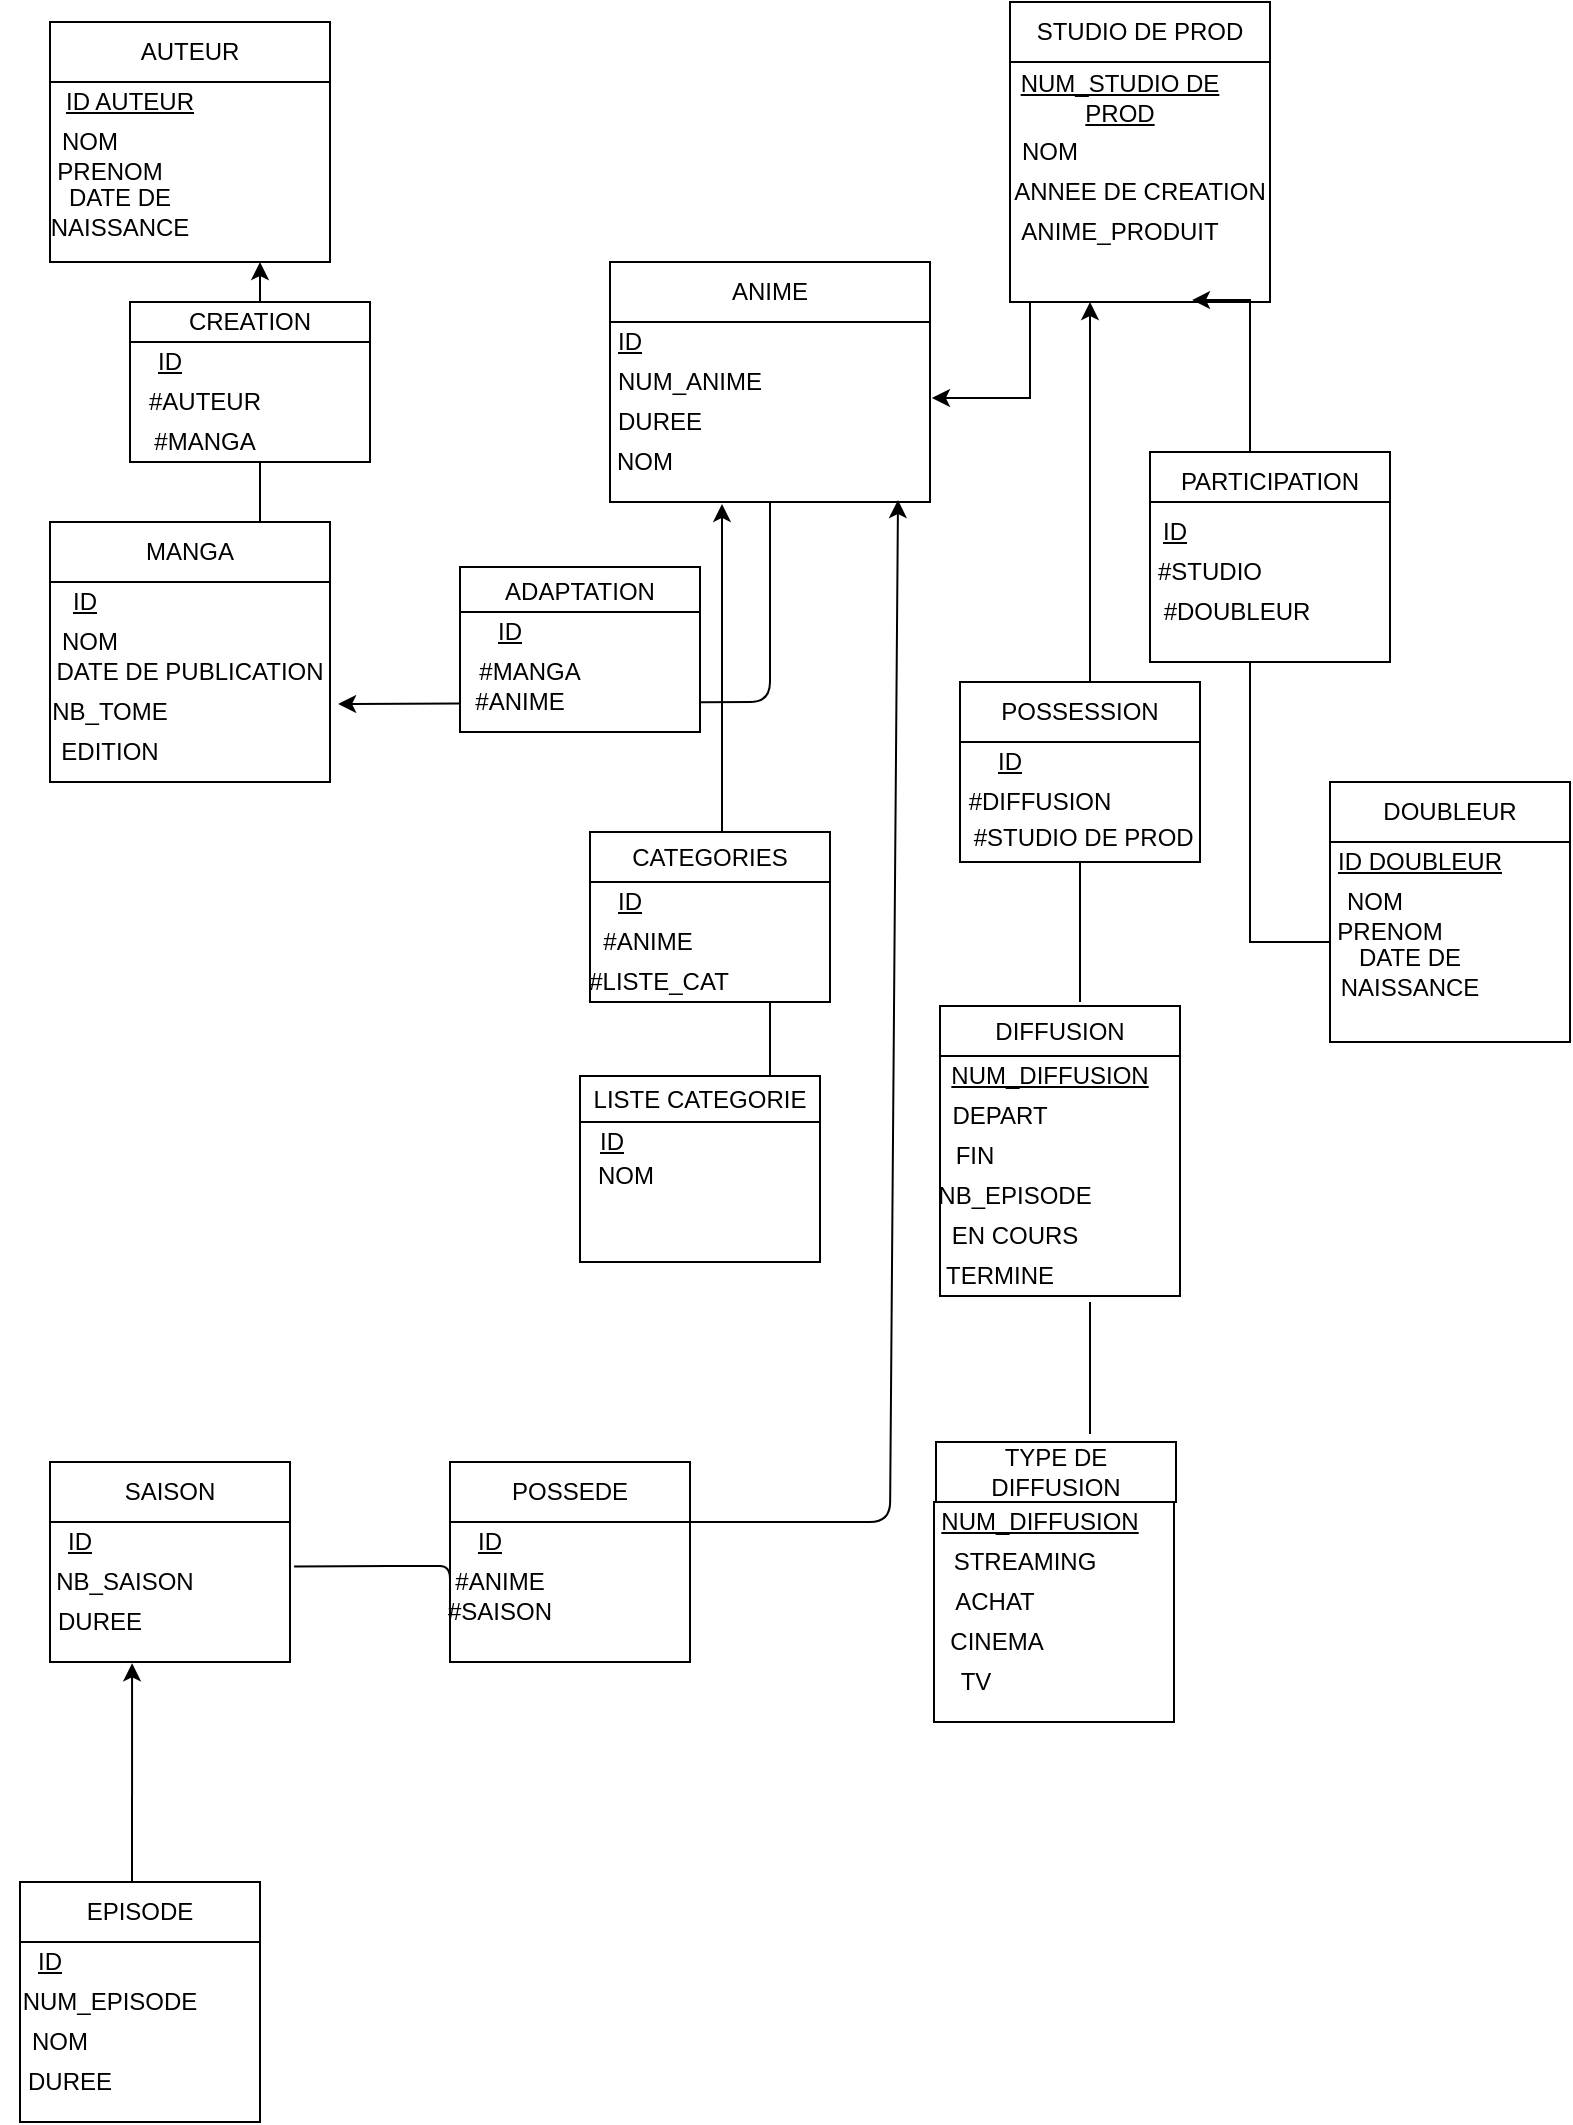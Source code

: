 <mxfile version="12.4.0" type="device" pages="1"><diagram id="7g2XFi9El6uPTJ16NFp4" name="Page-1"><mxGraphModel dx="1342" dy="815" grid="1" gridSize="10" guides="1" tooltips="1" connect="1" arrows="1" fold="1" page="1" pageScale="1" pageWidth="827" pageHeight="1169" math="0" shadow="0"><root><mxCell id="0"/><mxCell id="1" parent="0"/><mxCell id="W3dXEFlGzsVkWzbNIJKQ-1" value="AUTEUR" style="rounded=0;whiteSpace=wrap;html=1;" parent="1" vertex="1"><mxGeometry x="40" y="20" width="140" height="30" as="geometry"/></mxCell><mxCell id="W3dXEFlGzsVkWzbNIJKQ-2" value="" style="rounded=0;whiteSpace=wrap;html=1;" parent="1" vertex="1"><mxGeometry x="40" y="50" width="140" height="90" as="geometry"/></mxCell><mxCell id="W3dXEFlGzsVkWzbNIJKQ-3" value="&lt;u&gt;ID AUTEUR&lt;/u&gt;" style="text;html=1;strokeColor=none;fillColor=none;align=center;verticalAlign=middle;whiteSpace=wrap;rounded=0;" parent="1" vertex="1"><mxGeometry x="30" y="50" width="100" height="20" as="geometry"/></mxCell><mxCell id="W3dXEFlGzsVkWzbNIJKQ-4" value="NOM" style="text;html=1;strokeColor=none;fillColor=none;align=center;verticalAlign=middle;whiteSpace=wrap;rounded=0;" parent="1" vertex="1"><mxGeometry x="20" y="70" width="80" height="20" as="geometry"/></mxCell><mxCell id="W3dXEFlGzsVkWzbNIJKQ-5" value="PRENOM" style="text;html=1;strokeColor=none;fillColor=none;align=center;verticalAlign=middle;whiteSpace=wrap;rounded=0;" parent="1" vertex="1"><mxGeometry x="50" y="85" width="40" height="20" as="geometry"/></mxCell><mxCell id="W3dXEFlGzsVkWzbNIJKQ-6" value="DATE DE NAISSANCE" style="text;html=1;strokeColor=none;fillColor=none;align=center;verticalAlign=middle;whiteSpace=wrap;rounded=0;" parent="1" vertex="1"><mxGeometry x="45" y="105" width="60" height="20" as="geometry"/></mxCell><mxCell id="W3dXEFlGzsVkWzbNIJKQ-7" value="" style="endArrow=classic;html=1;exitX=0.75;exitY=0;exitDx=0;exitDy=0;entryX=0.75;entryY=1;entryDx=0;entryDy=0;" parent="1" source="W3dXEFlGzsVkWzbNIJKQ-8" target="W3dXEFlGzsVkWzbNIJKQ-2" edge="1"><mxGeometry width="50" height="50" relative="1" as="geometry"><mxPoint x="20" y="210" as="sourcePoint"/><mxPoint x="80" y="280" as="targetPoint"/></mxGeometry></mxCell><mxCell id="W3dXEFlGzsVkWzbNIJKQ-8" value="MANGA" style="rounded=0;whiteSpace=wrap;html=1;" parent="1" vertex="1"><mxGeometry x="40" y="270" width="140" height="30" as="geometry"/></mxCell><mxCell id="W3dXEFlGzsVkWzbNIJKQ-9" value="" style="rounded=0;whiteSpace=wrap;html=1;" parent="1" vertex="1"><mxGeometry x="40" y="300" width="140" height="100" as="geometry"/></mxCell><mxCell id="W3dXEFlGzsVkWzbNIJKQ-10" value="&lt;u&gt;ID&lt;/u&gt;" style="text;html=1;strokeColor=none;fillColor=none;align=center;verticalAlign=middle;whiteSpace=wrap;rounded=0;" parent="1" vertex="1"><mxGeometry x="25" y="300" width="65" height="20" as="geometry"/></mxCell><mxCell id="W3dXEFlGzsVkWzbNIJKQ-11" value="NOM" style="text;html=1;strokeColor=none;fillColor=none;align=center;verticalAlign=middle;whiteSpace=wrap;rounded=0;" parent="1" vertex="1"><mxGeometry x="15" y="320" width="90" height="20" as="geometry"/></mxCell><mxCell id="W3dXEFlGzsVkWzbNIJKQ-12" value="DATE DE PUBLICATION" style="text;html=1;strokeColor=none;fillColor=none;align=center;verticalAlign=middle;whiteSpace=wrap;rounded=0;" parent="1" vertex="1"><mxGeometry x="40" y="335" width="140" height="20" as="geometry"/></mxCell><mxCell id="W3dXEFlGzsVkWzbNIJKQ-13" value="NB_TOME" style="text;html=1;strokeColor=none;fillColor=none;align=center;verticalAlign=middle;whiteSpace=wrap;rounded=0;" parent="1" vertex="1"><mxGeometry x="15" y="355" width="110" height="20" as="geometry"/></mxCell><mxCell id="W3dXEFlGzsVkWzbNIJKQ-14" value="EDITION" style="text;html=1;strokeColor=none;fillColor=none;align=center;verticalAlign=middle;whiteSpace=wrap;rounded=0;" parent="1" vertex="1"><mxGeometry x="30" y="375" width="80" height="20" as="geometry"/></mxCell><mxCell id="W3dXEFlGzsVkWzbNIJKQ-15" value="ANIME" style="rounded=0;whiteSpace=wrap;html=1;" parent="1" vertex="1"><mxGeometry x="320" y="140" width="160" height="30" as="geometry"/></mxCell><mxCell id="W3dXEFlGzsVkWzbNIJKQ-16" value="" style="rounded=0;whiteSpace=wrap;html=1;" parent="1" vertex="1"><mxGeometry x="320" y="170" width="160" height="90" as="geometry"/></mxCell><mxCell id="W3dXEFlGzsVkWzbNIJKQ-17" value="&lt;u&gt;ID&lt;/u&gt;" style="text;html=1;strokeColor=none;fillColor=none;align=center;verticalAlign=middle;whiteSpace=wrap;rounded=0;" parent="1" vertex="1"><mxGeometry x="310" y="170" width="40" height="20" as="geometry"/></mxCell><mxCell id="W3dXEFlGzsVkWzbNIJKQ-18" value="NUM_ANIME" style="text;html=1;strokeColor=none;fillColor=none;align=center;verticalAlign=middle;whiteSpace=wrap;rounded=0;" parent="1" vertex="1"><mxGeometry x="310" y="190" width="100" height="20" as="geometry"/></mxCell><mxCell id="W3dXEFlGzsVkWzbNIJKQ-19" value="DUREE" style="text;html=1;strokeColor=none;fillColor=none;align=center;verticalAlign=middle;whiteSpace=wrap;rounded=0;" parent="1" vertex="1"><mxGeometry x="320" y="210" width="50" height="20" as="geometry"/></mxCell><mxCell id="W3dXEFlGzsVkWzbNIJKQ-21" value="NOM" style="text;html=1;strokeColor=none;fillColor=none;align=center;verticalAlign=middle;whiteSpace=wrap;rounded=0;" parent="1" vertex="1"><mxGeometry x="305" y="230" width="65" height="20" as="geometry"/></mxCell><mxCell id="W3dXEFlGzsVkWzbNIJKQ-23" value="" style="endArrow=classic;html=1;exitX=0.5;exitY=1;exitDx=0;exitDy=0;entryX=1.029;entryY=0.61;entryDx=0;entryDy=0;entryPerimeter=0;" parent="1" source="W3dXEFlGzsVkWzbNIJKQ-16" target="W3dXEFlGzsVkWzbNIJKQ-9" edge="1"><mxGeometry width="50" height="50" relative="1" as="geometry"><mxPoint x="20" y="470" as="sourcePoint"/><mxPoint x="70" y="420" as="targetPoint"/><Array as="points"><mxPoint x="400" y="310"/><mxPoint x="400" y="360"/></Array></mxGeometry></mxCell><mxCell id="W3dXEFlGzsVkWzbNIJKQ-24" value="STUDIO DE PROD" style="rounded=0;whiteSpace=wrap;html=1;" parent="1" vertex="1"><mxGeometry x="520" y="10" width="130" height="30" as="geometry"/></mxCell><mxCell id="W3dXEFlGzsVkWzbNIJKQ-30" style="edgeStyle=orthogonalEdgeStyle;rounded=0;orthogonalLoop=1;jettySize=auto;html=1;exitX=0.5;exitY=1;exitDx=0;exitDy=0;entryX=1.006;entryY=0.422;entryDx=0;entryDy=0;entryPerimeter=0;" parent="1" source="W3dXEFlGzsVkWzbNIJKQ-25" target="W3dXEFlGzsVkWzbNIJKQ-16" edge="1"><mxGeometry relative="1" as="geometry"><mxPoint x="585" y="240" as="targetPoint"/><Array as="points"><mxPoint x="530" y="160"/><mxPoint x="530" y="208"/></Array></mxGeometry></mxCell><mxCell id="W3dXEFlGzsVkWzbNIJKQ-25" value="" style="rounded=0;whiteSpace=wrap;html=1;" parent="1" vertex="1"><mxGeometry x="520" y="40" width="130" height="120" as="geometry"/></mxCell><mxCell id="W3dXEFlGzsVkWzbNIJKQ-26" value="&lt;u&gt;NUM_STUDIO DE PROD&lt;/u&gt;" style="text;html=1;strokeColor=none;fillColor=none;align=center;verticalAlign=middle;whiteSpace=wrap;rounded=0;" parent="1" vertex="1"><mxGeometry x="510" y="47.5" width="130" height="20" as="geometry"/></mxCell><mxCell id="W3dXEFlGzsVkWzbNIJKQ-27" value="NOM" style="text;html=1;strokeColor=none;fillColor=none;align=center;verticalAlign=middle;whiteSpace=wrap;rounded=0;" parent="1" vertex="1"><mxGeometry x="495" y="75" width="90" height="20" as="geometry"/></mxCell><mxCell id="W3dXEFlGzsVkWzbNIJKQ-28" value="ANNEE DE CREATION" style="text;html=1;strokeColor=none;fillColor=none;align=center;verticalAlign=middle;whiteSpace=wrap;rounded=0;" parent="1" vertex="1"><mxGeometry x="520" y="95" width="130" height="20" as="geometry"/></mxCell><mxCell id="W3dXEFlGzsVkWzbNIJKQ-29" value="ANIME_PRODUIT" style="text;html=1;strokeColor=none;fillColor=none;align=center;verticalAlign=middle;whiteSpace=wrap;rounded=0;" parent="1" vertex="1"><mxGeometry x="530" y="115" width="90" height="20" as="geometry"/></mxCell><mxCell id="W3dXEFlGzsVkWzbNIJKQ-31" value="DOUBLEUR" style="rounded=0;whiteSpace=wrap;html=1;" parent="1" vertex="1"><mxGeometry x="680" y="400" width="120" height="30" as="geometry"/></mxCell><mxCell id="W3dXEFlGzsVkWzbNIJKQ-33" style="edgeStyle=orthogonalEdgeStyle;rounded=0;orthogonalLoop=1;jettySize=auto;html=1;entryX=0.7;entryY=0.992;entryDx=0;entryDy=0;entryPerimeter=0;" parent="1" source="W3dXEFlGzsVkWzbNIJKQ-32" target="W3dXEFlGzsVkWzbNIJKQ-25" edge="1"><mxGeometry relative="1" as="geometry"><mxPoint x="600" y="280" as="targetPoint"/><Array as="points"><mxPoint x="640" y="480"/><mxPoint x="640" y="159"/></Array></mxGeometry></mxCell><mxCell id="W3dXEFlGzsVkWzbNIJKQ-32" value="" style="rounded=0;whiteSpace=wrap;html=1;" parent="1" vertex="1"><mxGeometry x="680" y="430" width="120" height="100" as="geometry"/></mxCell><mxCell id="W3dXEFlGzsVkWzbNIJKQ-34" value="&lt;u&gt;ID DOUBLEUR&lt;/u&gt;" style="text;html=1;strokeColor=none;fillColor=none;align=center;verticalAlign=middle;whiteSpace=wrap;rounded=0;" parent="1" vertex="1"><mxGeometry x="680" y="430" width="90" height="20" as="geometry"/></mxCell><mxCell id="W3dXEFlGzsVkWzbNIJKQ-35" value="NOM" style="text;html=1;strokeColor=none;fillColor=none;align=center;verticalAlign=middle;whiteSpace=wrap;rounded=0;" parent="1" vertex="1"><mxGeometry x="665" y="450" width="75" height="20" as="geometry"/></mxCell><mxCell id="W3dXEFlGzsVkWzbNIJKQ-36" value="PRENOM" style="text;html=1;strokeColor=none;fillColor=none;align=center;verticalAlign=middle;whiteSpace=wrap;rounded=0;" parent="1" vertex="1"><mxGeometry x="680" y="465" width="60" height="20" as="geometry"/></mxCell><mxCell id="W3dXEFlGzsVkWzbNIJKQ-37" value="DATE DE NAISSANCE" style="text;html=1;strokeColor=none;fillColor=none;align=center;verticalAlign=middle;whiteSpace=wrap;rounded=0;" parent="1" vertex="1"><mxGeometry x="660" y="485" width="120" height="20" as="geometry"/></mxCell><mxCell id="W3dXEFlGzsVkWzbNIJKQ-38" value="PARTICIPATION" style="rounded=0;whiteSpace=wrap;html=1;" parent="1" vertex="1"><mxGeometry x="590" y="235" width="120" height="30" as="geometry"/></mxCell><mxCell id="W3dXEFlGzsVkWzbNIJKQ-39" value="" style="rounded=0;whiteSpace=wrap;html=1;" parent="1" vertex="1"><mxGeometry x="590" y="260" width="120" height="80" as="geometry"/></mxCell><mxCell id="W3dXEFlGzsVkWzbNIJKQ-40" value="#STUDIO" style="text;html=1;strokeColor=none;fillColor=none;align=center;verticalAlign=middle;whiteSpace=wrap;rounded=0;" parent="1" vertex="1"><mxGeometry x="575" y="285" width="90" height="20" as="geometry"/></mxCell><mxCell id="W3dXEFlGzsVkWzbNIJKQ-41" value="&lt;u&gt;ID&lt;/u&gt;" style="text;html=1;strokeColor=none;fillColor=none;align=center;verticalAlign=middle;whiteSpace=wrap;rounded=0;" parent="1" vertex="1"><mxGeometry x="565" y="265" width="75" height="20" as="geometry"/></mxCell><mxCell id="W3dXEFlGzsVkWzbNIJKQ-42" value="#DOUBLEUR" style="text;html=1;strokeColor=none;fillColor=none;align=center;verticalAlign=middle;whiteSpace=wrap;rounded=0;" parent="1" vertex="1"><mxGeometry x="602" y="305" width="63" height="20" as="geometry"/></mxCell><mxCell id="W3dXEFlGzsVkWzbNIJKQ-43" value="POSSESSION" style="rounded=0;whiteSpace=wrap;html=1;" parent="1" vertex="1"><mxGeometry x="495" y="350" width="120" height="30" as="geometry"/></mxCell><mxCell id="W3dXEFlGzsVkWzbNIJKQ-44" value="" style="rounded=0;whiteSpace=wrap;html=1;" parent="1" vertex="1"><mxGeometry x="495" y="380" width="120" height="60" as="geometry"/></mxCell><mxCell id="W3dXEFlGzsVkWzbNIJKQ-45" value="&lt;u&gt;ID&lt;/u&gt;" style="text;html=1;strokeColor=none;fillColor=none;align=center;verticalAlign=middle;whiteSpace=wrap;rounded=0;" parent="1" vertex="1"><mxGeometry x="500" y="380" width="40" height="20" as="geometry"/></mxCell><mxCell id="W3dXEFlGzsVkWzbNIJKQ-46" value="#DIFFUSION" style="text;html=1;strokeColor=none;fillColor=none;align=center;verticalAlign=middle;whiteSpace=wrap;rounded=0;" parent="1" vertex="1"><mxGeometry x="515" y="400" width="40" height="20" as="geometry"/></mxCell><mxCell id="W3dXEFlGzsVkWzbNIJKQ-47" value="DIFFUSION" style="rounded=0;whiteSpace=wrap;html=1;" parent="1" vertex="1"><mxGeometry x="485" y="512" width="120" height="25" as="geometry"/></mxCell><mxCell id="W3dXEFlGzsVkWzbNIJKQ-48" value="" style="rounded=0;whiteSpace=wrap;html=1;" parent="1" vertex="1"><mxGeometry x="485" y="537" width="120" height="120" as="geometry"/></mxCell><mxCell id="W3dXEFlGzsVkWzbNIJKQ-49" value="&lt;u&gt;NUM_DIFFUSION&lt;/u&gt;" style="text;html=1;strokeColor=none;fillColor=none;align=center;verticalAlign=middle;whiteSpace=wrap;rounded=0;" parent="1" vertex="1"><mxGeometry x="510" y="537" width="60" height="20" as="geometry"/></mxCell><mxCell id="W3dXEFlGzsVkWzbNIJKQ-50" value="DEPART" style="text;html=1;strokeColor=none;fillColor=none;align=center;verticalAlign=middle;whiteSpace=wrap;rounded=0;" parent="1" vertex="1"><mxGeometry x="475" y="557" width="80" height="20" as="geometry"/></mxCell><mxCell id="W3dXEFlGzsVkWzbNIJKQ-51" value="FIN" style="text;html=1;strokeColor=none;fillColor=none;align=center;verticalAlign=middle;whiteSpace=wrap;rounded=0;" parent="1" vertex="1"><mxGeometry x="465" y="577" width="75" height="20" as="geometry"/></mxCell><mxCell id="W3dXEFlGzsVkWzbNIJKQ-52" value="NB_EPISODE" style="text;html=1;strokeColor=none;fillColor=none;align=center;verticalAlign=middle;whiteSpace=wrap;rounded=0;" parent="1" vertex="1"><mxGeometry x="490" y="597" width="65" height="20" as="geometry"/></mxCell><mxCell id="W3dXEFlGzsVkWzbNIJKQ-53" value="EN COURS" style="text;html=1;strokeColor=none;fillColor=none;align=center;verticalAlign=middle;whiteSpace=wrap;rounded=0;" parent="1" vertex="1"><mxGeometry x="485" y="617" width="75" height="20" as="geometry"/></mxCell><mxCell id="W3dXEFlGzsVkWzbNIJKQ-54" value="TERMINE" style="text;html=1;strokeColor=none;fillColor=none;align=center;verticalAlign=middle;whiteSpace=wrap;rounded=0;" parent="1" vertex="1"><mxGeometry x="475" y="637" width="80" height="20" as="geometry"/></mxCell><mxCell id="W3dXEFlGzsVkWzbNIJKQ-55" value="" style="endArrow=classic;html=1;" parent="1" edge="1"><mxGeometry width="50" height="50" relative="1" as="geometry"><mxPoint x="560" y="350" as="sourcePoint"/><mxPoint x="560" y="160" as="targetPoint"/></mxGeometry></mxCell><mxCell id="W3dXEFlGzsVkWzbNIJKQ-58" value="TYPE DE DIFFUSION" style="rounded=0;whiteSpace=wrap;html=1;" parent="1" vertex="1"><mxGeometry x="483" y="730" width="120" height="30" as="geometry"/></mxCell><mxCell id="W3dXEFlGzsVkWzbNIJKQ-59" value="" style="rounded=0;whiteSpace=wrap;html=1;" parent="1" vertex="1"><mxGeometry x="482" y="760" width="120" height="110" as="geometry"/></mxCell><mxCell id="W3dXEFlGzsVkWzbNIJKQ-60" value="&lt;u&gt;NUM_DIFFUSION&lt;/u&gt;" style="text;html=1;strokeColor=none;fillColor=none;align=center;verticalAlign=middle;whiteSpace=wrap;rounded=0;" parent="1" vertex="1"><mxGeometry x="515" y="760" width="40" height="20" as="geometry"/></mxCell><mxCell id="W3dXEFlGzsVkWzbNIJKQ-61" value="STREAMING" style="text;html=1;strokeColor=none;fillColor=none;align=center;verticalAlign=middle;whiteSpace=wrap;rounded=0;" parent="1" vertex="1"><mxGeometry x="485" y="780" width="85" height="20" as="geometry"/></mxCell><mxCell id="W3dXEFlGzsVkWzbNIJKQ-62" value="ACHAT" style="text;html=1;strokeColor=none;fillColor=none;align=center;verticalAlign=middle;whiteSpace=wrap;rounded=0;" parent="1" vertex="1"><mxGeometry x="470" y="800" width="85" height="20" as="geometry"/></mxCell><mxCell id="W3dXEFlGzsVkWzbNIJKQ-63" value="CINEMA" style="text;html=1;strokeColor=none;fillColor=none;align=center;verticalAlign=middle;whiteSpace=wrap;rounded=0;" parent="1" vertex="1"><mxGeometry x="465" y="820" width="97" height="20" as="geometry"/></mxCell><mxCell id="W3dXEFlGzsVkWzbNIJKQ-64" value="TV" style="text;html=1;strokeColor=none;fillColor=none;align=center;verticalAlign=middle;whiteSpace=wrap;rounded=0;" parent="1" vertex="1"><mxGeometry x="467.5" y="840" width="70" height="20" as="geometry"/></mxCell><mxCell id="W3dXEFlGzsVkWzbNIJKQ-65" value="ADAPTATION" style="rounded=0;whiteSpace=wrap;html=1;" parent="1" vertex="1"><mxGeometry x="245" y="292.5" width="120" height="25" as="geometry"/></mxCell><mxCell id="W3dXEFlGzsVkWzbNIJKQ-66" value="" style="rounded=0;whiteSpace=wrap;html=1;" parent="1" vertex="1"><mxGeometry x="245" y="315" width="120" height="60" as="geometry"/></mxCell><mxCell id="W3dXEFlGzsVkWzbNIJKQ-67" value="&lt;u&gt;ID&lt;/u&gt;" style="text;html=1;strokeColor=none;fillColor=none;align=center;verticalAlign=middle;whiteSpace=wrap;rounded=0;" parent="1" vertex="1"><mxGeometry x="250" y="315" width="40" height="20" as="geometry"/></mxCell><mxCell id="W3dXEFlGzsVkWzbNIJKQ-68" value="#MANGA" style="text;html=1;strokeColor=none;fillColor=none;align=center;verticalAlign=middle;whiteSpace=wrap;rounded=0;" parent="1" vertex="1"><mxGeometry x="240" y="335" width="80" height="20" as="geometry"/></mxCell><mxCell id="W3dXEFlGzsVkWzbNIJKQ-69" value="#ANIME" style="text;html=1;strokeColor=none;fillColor=none;align=center;verticalAlign=middle;whiteSpace=wrap;rounded=0;" parent="1" vertex="1"><mxGeometry x="240" y="350" width="70" height="20" as="geometry"/></mxCell><mxCell id="W3dXEFlGzsVkWzbNIJKQ-70" value="CREATION" style="rounded=0;whiteSpace=wrap;html=1;" parent="1" vertex="1"><mxGeometry x="80" y="160" width="120" height="20" as="geometry"/></mxCell><mxCell id="W3dXEFlGzsVkWzbNIJKQ-71" value="" style="rounded=0;whiteSpace=wrap;html=1;" parent="1" vertex="1"><mxGeometry x="80" y="180" width="120" height="60" as="geometry"/></mxCell><mxCell id="W3dXEFlGzsVkWzbNIJKQ-72" value="&lt;u&gt;ID&lt;/u&gt;" style="text;html=1;strokeColor=none;fillColor=none;align=center;verticalAlign=middle;whiteSpace=wrap;rounded=0;" parent="1" vertex="1"><mxGeometry x="80" y="180" width="40" height="20" as="geometry"/></mxCell><mxCell id="W3dXEFlGzsVkWzbNIJKQ-73" value="#AUTEUR" style="text;html=1;strokeColor=none;fillColor=none;align=center;verticalAlign=middle;whiteSpace=wrap;rounded=0;" parent="1" vertex="1"><mxGeometry x="85" y="200" width="65" height="20" as="geometry"/></mxCell><mxCell id="W3dXEFlGzsVkWzbNIJKQ-74" value="#MANGA" style="text;html=1;strokeColor=none;fillColor=none;align=center;verticalAlign=middle;whiteSpace=wrap;rounded=0;" parent="1" vertex="1"><mxGeometry x="90" y="220" width="55" height="20" as="geometry"/></mxCell><mxCell id="W3dXEFlGzsVkWzbNIJKQ-75" value="CATEGORIES" style="rounded=0;whiteSpace=wrap;html=1;" parent="1" vertex="1"><mxGeometry x="310" y="425" width="120" height="25" as="geometry"/></mxCell><mxCell id="W3dXEFlGzsVkWzbNIJKQ-76" value="" style="rounded=0;whiteSpace=wrap;html=1;" parent="1" vertex="1"><mxGeometry x="310" y="450" width="120" height="60" as="geometry"/></mxCell><mxCell id="W3dXEFlGzsVkWzbNIJKQ-77" value="&lt;u&gt;ID&lt;/u&gt;" style="text;html=1;strokeColor=none;fillColor=none;align=center;verticalAlign=middle;whiteSpace=wrap;rounded=0;" parent="1" vertex="1"><mxGeometry x="310" y="450" width="40" height="20" as="geometry"/></mxCell><mxCell id="W3dXEFlGzsVkWzbNIJKQ-78" value="#ANIME" style="text;html=1;strokeColor=none;fillColor=none;align=center;verticalAlign=middle;whiteSpace=wrap;rounded=0;" parent="1" vertex="1"><mxGeometry x="308" y="470" width="62" height="20" as="geometry"/></mxCell><mxCell id="W3dXEFlGzsVkWzbNIJKQ-79" value="#LISTE_CAT" style="text;html=1;strokeColor=none;fillColor=none;align=center;verticalAlign=middle;whiteSpace=wrap;rounded=0;" parent="1" vertex="1"><mxGeometry x="319" y="490" width="51" height="20" as="geometry"/></mxCell><mxCell id="W3dXEFlGzsVkWzbNIJKQ-80" value="LISTE CATEGORIE" style="rounded=0;whiteSpace=wrap;html=1;" parent="1" vertex="1"><mxGeometry x="305" y="547" width="120" height="23" as="geometry"/></mxCell><mxCell id="W3dXEFlGzsVkWzbNIJKQ-81" value="" style="endArrow=none;html=1;" parent="1" edge="1"><mxGeometry width="50" height="50" relative="1" as="geometry"><mxPoint x="560" y="726" as="sourcePoint"/><mxPoint x="560" y="660" as="targetPoint"/></mxGeometry></mxCell><mxCell id="W3dXEFlGzsVkWzbNIJKQ-82" value="" style="endArrow=none;html=1;entryX=0.5;entryY=1;entryDx=0;entryDy=0;" parent="1" target="W3dXEFlGzsVkWzbNIJKQ-44" edge="1"><mxGeometry width="50" height="50" relative="1" as="geometry"><mxPoint x="555" y="510" as="sourcePoint"/><mxPoint x="570" y="450" as="targetPoint"/></mxGeometry></mxCell><mxCell id="W3dXEFlGzsVkWzbNIJKQ-83" value="" style="rounded=0;whiteSpace=wrap;html=1;" parent="1" vertex="1"><mxGeometry x="305" y="570" width="120" height="70" as="geometry"/></mxCell><mxCell id="W3dXEFlGzsVkWzbNIJKQ-84" value="" style="endArrow=classic;html=1;entryX=0.35;entryY=1.011;entryDx=0;entryDy=0;entryPerimeter=0;" parent="1" target="W3dXEFlGzsVkWzbNIJKQ-16" edge="1"><mxGeometry width="50" height="50" relative="1" as="geometry"><mxPoint x="376" y="425" as="sourcePoint"/><mxPoint x="410" y="380" as="targetPoint"/></mxGeometry></mxCell><mxCell id="W3dXEFlGzsVkWzbNIJKQ-85" value="" style="endArrow=none;html=1;entryX=0.75;entryY=1;entryDx=0;entryDy=0;" parent="1" target="W3dXEFlGzsVkWzbNIJKQ-76" edge="1"><mxGeometry width="50" height="50" relative="1" as="geometry"><mxPoint x="400" y="547" as="sourcePoint"/><mxPoint x="390" y="510" as="targetPoint"/></mxGeometry></mxCell><mxCell id="W3dXEFlGzsVkWzbNIJKQ-86" value="&lt;u&gt;ID&lt;/u&gt;" style="text;html=1;strokeColor=none;fillColor=none;align=center;verticalAlign=middle;whiteSpace=wrap;rounded=0;" parent="1" vertex="1"><mxGeometry x="297" y="570" width="48" height="20" as="geometry"/></mxCell><mxCell id="W3dXEFlGzsVkWzbNIJKQ-87" value="NOM" style="text;html=1;strokeColor=none;fillColor=none;align=center;verticalAlign=middle;whiteSpace=wrap;rounded=0;" parent="1" vertex="1"><mxGeometry x="297" y="587" width="62" height="20" as="geometry"/></mxCell><mxCell id="W3dXEFlGzsVkWzbNIJKQ-88" value="" style="endArrow=classic;html=1;entryX=0.9;entryY=0.989;entryDx=0;entryDy=0;entryPerimeter=0;" parent="1" target="W3dXEFlGzsVkWzbNIJKQ-16" edge="1"><mxGeometry width="50" height="50" relative="1" as="geometry"><mxPoint x="360" y="770" as="sourcePoint"/><mxPoint x="70" y="890" as="targetPoint"/><Array as="points"><mxPoint x="460" y="770"/></Array></mxGeometry></mxCell><mxCell id="W3dXEFlGzsVkWzbNIJKQ-89" value="POSSEDE" style="rounded=0;whiteSpace=wrap;html=1;" parent="1" vertex="1"><mxGeometry x="240" y="740" width="120" height="30" as="geometry"/></mxCell><mxCell id="W3dXEFlGzsVkWzbNIJKQ-90" value="" style="rounded=0;whiteSpace=wrap;html=1;" parent="1" vertex="1"><mxGeometry x="240" y="770" width="120" height="70" as="geometry"/></mxCell><mxCell id="W3dXEFlGzsVkWzbNIJKQ-91" value="&lt;u&gt;ID&lt;/u&gt;" style="text;html=1;strokeColor=none;fillColor=none;align=center;verticalAlign=middle;whiteSpace=wrap;rounded=0;" parent="1" vertex="1"><mxGeometry x="240" y="770" width="40" height="20" as="geometry"/></mxCell><mxCell id="W3dXEFlGzsVkWzbNIJKQ-93" value="#ANIME" style="text;html=1;strokeColor=none;fillColor=none;align=center;verticalAlign=middle;whiteSpace=wrap;rounded=0;" parent="1" vertex="1"><mxGeometry x="245" y="790" width="40" height="20" as="geometry"/></mxCell><mxCell id="W3dXEFlGzsVkWzbNIJKQ-94" value="#SAISON" style="text;html=1;strokeColor=none;fillColor=none;align=center;verticalAlign=middle;whiteSpace=wrap;rounded=0;" parent="1" vertex="1"><mxGeometry x="245" y="805" width="40" height="20" as="geometry"/></mxCell><mxCell id="W3dXEFlGzsVkWzbNIJKQ-95" value="" style="endArrow=none;html=1;entryX=0;entryY=0.5;entryDx=0;entryDy=0;exitX=1.017;exitY=0.318;exitDx=0;exitDy=0;exitPerimeter=0;" parent="1" source="W3dXEFlGzsVkWzbNIJKQ-97" target="W3dXEFlGzsVkWzbNIJKQ-90" edge="1"><mxGeometry width="50" height="50" relative="1" as="geometry"><mxPoint x="170" y="805" as="sourcePoint"/><mxPoint x="150" y="760" as="targetPoint"/><Array as="points"><mxPoint x="220" y="792"/><mxPoint x="240" y="792"/></Array></mxGeometry></mxCell><mxCell id="W3dXEFlGzsVkWzbNIJKQ-96" value="SAISON" style="rounded=0;whiteSpace=wrap;html=1;" parent="1" vertex="1"><mxGeometry x="40" y="740" width="120" height="30" as="geometry"/></mxCell><mxCell id="W3dXEFlGzsVkWzbNIJKQ-97" value="" style="rounded=0;whiteSpace=wrap;html=1;" parent="1" vertex="1"><mxGeometry x="40" y="770" width="120" height="70" as="geometry"/></mxCell><mxCell id="W3dXEFlGzsVkWzbNIJKQ-98" value="" style="endArrow=classic;html=1;entryX=0.342;entryY=1.009;entryDx=0;entryDy=0;entryPerimeter=0;" parent="1" target="W3dXEFlGzsVkWzbNIJKQ-97" edge="1"><mxGeometry width="50" height="50" relative="1" as="geometry"><mxPoint x="81" y="950" as="sourcePoint"/><mxPoint x="130" y="940" as="targetPoint"/></mxGeometry></mxCell><mxCell id="W3dXEFlGzsVkWzbNIJKQ-99" value="EPISODE" style="rounded=0;whiteSpace=wrap;html=1;" parent="1" vertex="1"><mxGeometry x="25" y="950" width="120" height="30" as="geometry"/></mxCell><mxCell id="W3dXEFlGzsVkWzbNIJKQ-100" value="" style="rounded=0;whiteSpace=wrap;html=1;" parent="1" vertex="1"><mxGeometry x="25" y="980" width="120" height="90" as="geometry"/></mxCell><mxCell id="W3dXEFlGzsVkWzbNIJKQ-101" value="&lt;u&gt;ID&lt;/u&gt;" style="text;html=1;strokeColor=none;fillColor=none;align=center;verticalAlign=middle;whiteSpace=wrap;rounded=0;" parent="1" vertex="1"><mxGeometry x="20" y="980" width="40" height="20" as="geometry"/></mxCell><mxCell id="W3dXEFlGzsVkWzbNIJKQ-102" value="NUM_EPISODE" style="text;html=1;strokeColor=none;fillColor=none;align=center;verticalAlign=middle;whiteSpace=wrap;rounded=0;" parent="1" vertex="1"><mxGeometry x="50" y="1000" width="40" height="20" as="geometry"/></mxCell><mxCell id="W3dXEFlGzsVkWzbNIJKQ-104" value="NOM" style="text;html=1;strokeColor=none;fillColor=none;align=center;verticalAlign=middle;whiteSpace=wrap;rounded=0;" parent="1" vertex="1"><mxGeometry x="15" y="1020" width="60" height="20" as="geometry"/></mxCell><mxCell id="W3dXEFlGzsVkWzbNIJKQ-105" value="DUREE" style="text;html=1;strokeColor=none;fillColor=none;align=center;verticalAlign=middle;whiteSpace=wrap;rounded=0;" parent="1" vertex="1"><mxGeometry x="30" y="1040" width="40" height="20" as="geometry"/></mxCell><mxCell id="W3dXEFlGzsVkWzbNIJKQ-106" value="&lt;u&gt;ID&lt;/u&gt;" style="text;html=1;strokeColor=none;fillColor=none;align=center;verticalAlign=middle;whiteSpace=wrap;rounded=0;" parent="1" vertex="1"><mxGeometry x="35" y="770" width="40" height="20" as="geometry"/></mxCell><mxCell id="W3dXEFlGzsVkWzbNIJKQ-107" value="NB_SAISON" style="text;html=1;strokeColor=none;fillColor=none;align=center;verticalAlign=middle;whiteSpace=wrap;rounded=0;" parent="1" vertex="1"><mxGeometry x="20" y="790" width="115" height="20" as="geometry"/></mxCell><mxCell id="W3dXEFlGzsVkWzbNIJKQ-108" value="DUREE" style="text;html=1;strokeColor=none;fillColor=none;align=center;verticalAlign=middle;whiteSpace=wrap;rounded=0;" parent="1" vertex="1"><mxGeometry x="45" y="810" width="40" height="20" as="geometry"/></mxCell><mxCell id="vEPAZfXadtw5G84oatfv-1" value="#STUDIO DE PROD&amp;nbsp;" style="text;html=1;strokeColor=none;fillColor=none;align=center;verticalAlign=middle;whiteSpace=wrap;rounded=0;" vertex="1" parent="1"><mxGeometry x="497" y="418" width="123" height="20" as="geometry"/></mxCell></root></mxGraphModel></diagram></mxfile>